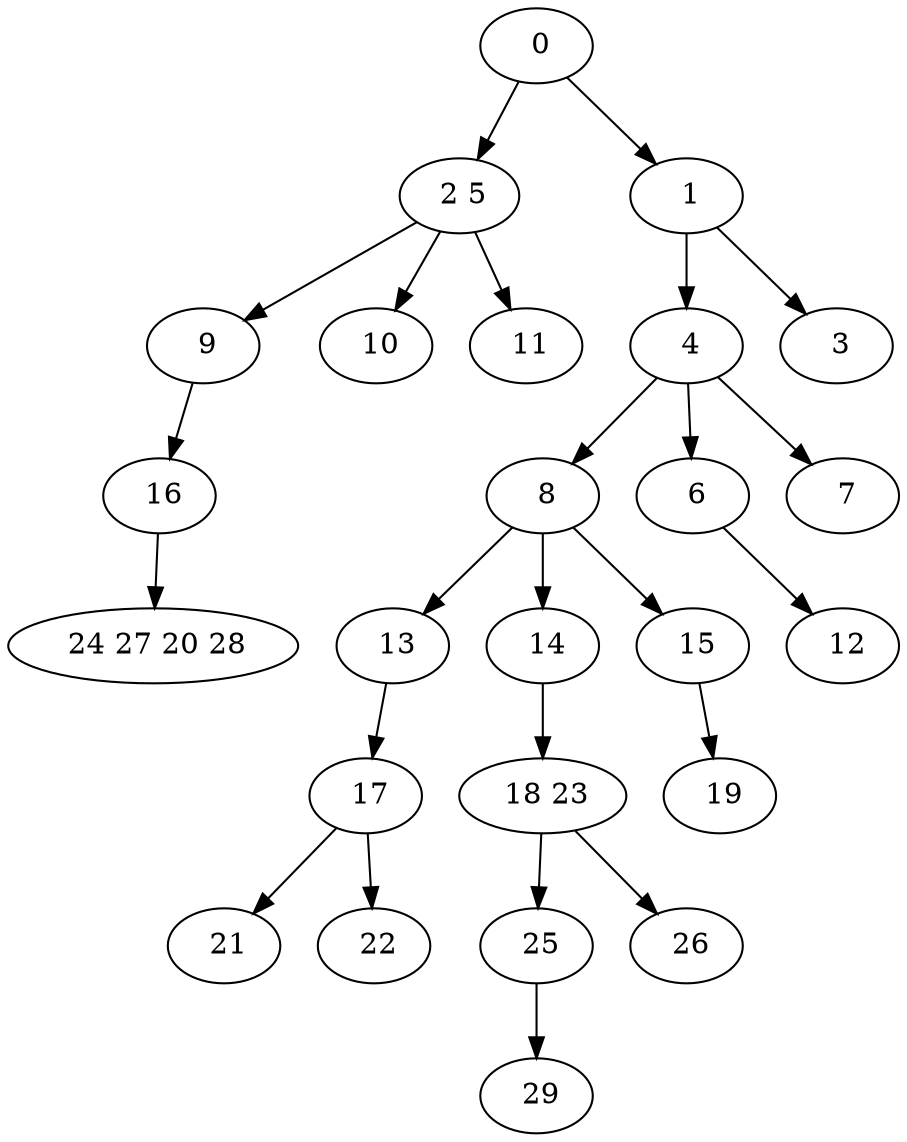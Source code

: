 digraph mytree {
" 0" -> " 2 5";
" 0" -> " 1";
" 9" -> " 16";
" 2 5" -> " 9";
" 2 5" -> " 10";
" 2 5" -> " 11";
" 1" -> " 4";
" 1" -> " 3";
" 4" -> " 8";
" 4" -> " 6";
" 4" -> " 7";
" 8" -> " 13";
" 8" -> " 14";
" 8" -> " 15";
" 13" -> " 17";
" 14" -> " 18 23";
" 15" -> " 19";
" 17" -> " 21";
" 17" -> " 22";
" 25" -> " 29";
" 18 23" -> " 25";
" 18 23" -> " 26";
" 19";
" 16" -> " 24 27 20 28";
" 24 27 20 28";
" 21";
" 22";
" 26";
" 29";
" 10";
" 11";
" 3";
" 6" -> " 12";
" 12";
" 7";
}
